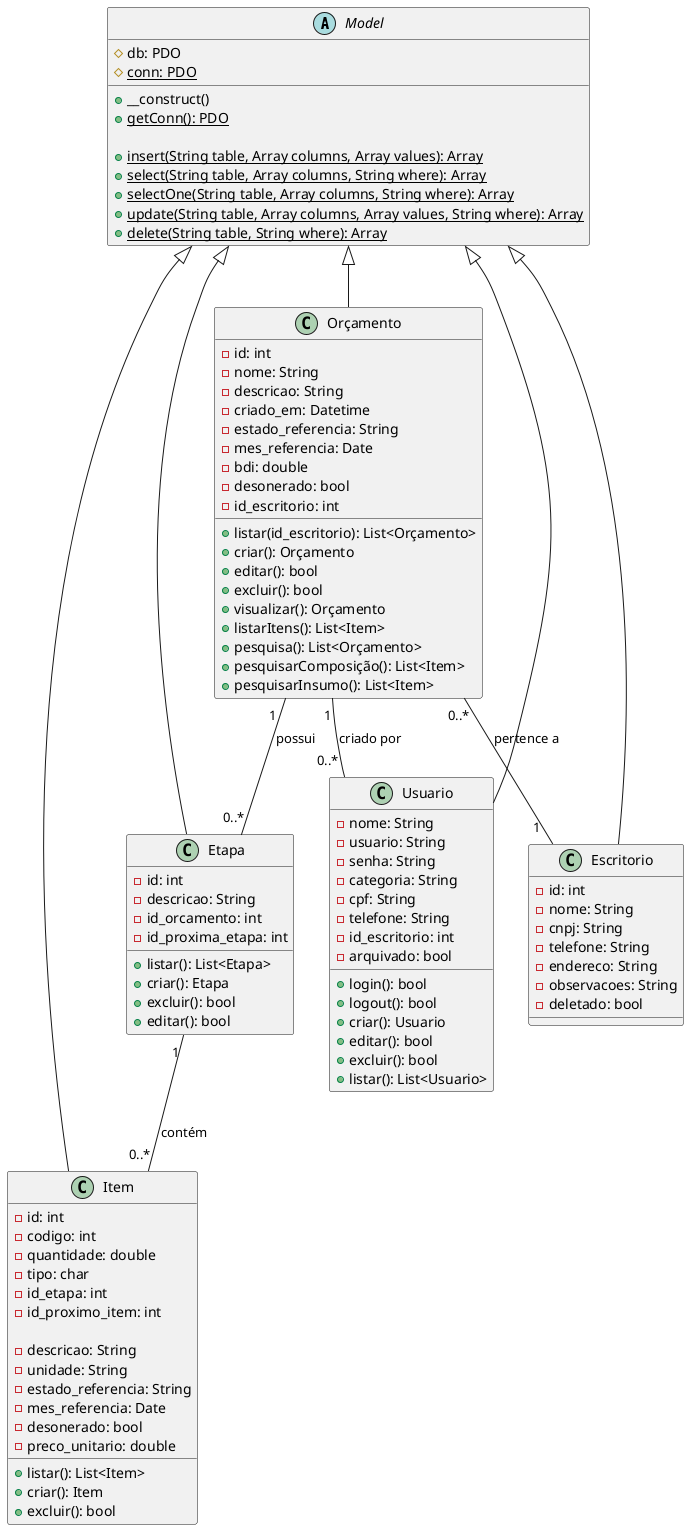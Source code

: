 @startuml de Classe

abstract class Model {
  # db: PDO
  {static} # conn: PDO

  + __construct()
  {static} + getConn(): PDO

  {static} + insert(String table, Array columns, Array values): Array
  {static} + select(String table, Array columns, String where): Array
  {static} + selectOne(String table, Array columns, String where): Array
  {static} + update(String table, Array columns, Array values, String where): Array
  {static} + delete(String table, String where): Array
}

class Orçamento extends Model {
  - id: int
  - nome: String
  - descricao: String
  - criado_em: Datetime
  - estado_referencia: String
  - mes_referencia: Date
  - bdi: double
  - desonerado: bool
  - id_escritorio: int

  + listar(id_escritorio): List<Orçamento>
  + criar(): Orçamento
  + editar(): bool
  + excluir(): bool
  + visualizar(): Orçamento
  + listarItens(): List<Item>
  + pesquisa(): List<Orçamento>
  + pesquisarComposição(): List<Item>
  + pesquisarInsumo(): List<Item>

}

class Etapa extends Model {
  - id: int
  - descricao: String
  - id_orcamento: int
  - id_proxima_etapa: int

  + listar(): List<Etapa>
  + criar(): Etapa
  + excluir(): bool
  + editar(): bool
}

class Item extends Model {
  - id: int
  - codigo: int
  - quantidade: double
  - tipo: char
  - id_etapa: int
  - id_proximo_item: int

  - descricao: String
  - unidade: String
  - estado_referencia: String
  - mes_referencia: Date
  - desonerado: bool
  - preco_unitario: double

  + listar(): List<Item>
  + criar(): Item
  + excluir(): bool
}

' class detalhes_composicao_insumo extends Model {
'   - id: int
'   - codigo: int
'   - descricao: String
'   - unidade: String
'   - estado_referencia: String
'   - mes_referencia: Date
'   - desonerado: bool
'   - preco_unitario: double
' }

class Usuario extends Model {
  - nome: String
  - usuario: String
  - senha: String
  - categoria: String
  - cpf: String
  - telefone: String
  - id_escritorio: int
  - arquivado: bool

  + login(): bool
  + logout(): bool
  + criar(): Usuario
  + editar(): bool
  + excluir(): bool
  + listar(): List<Usuario>
}

class Escritorio extends Model {
  - id: int
  - nome: String
  - cnpj: String
  - telefone: String
  - endereco: String
  - observacoes: String
  - deletado: bool
}


Orçamento "1" -- "0..* " Usuario : criado por
Orçamento "1  " -- "0..*" Etapa : possui
Orçamento "0..*" -- "1  " Escritorio : pertence a


Etapa "1 " -- "0..*" Item : contém

' Item "1" - "1" detalhes_composicao_insumo : detalha em

@enduml


